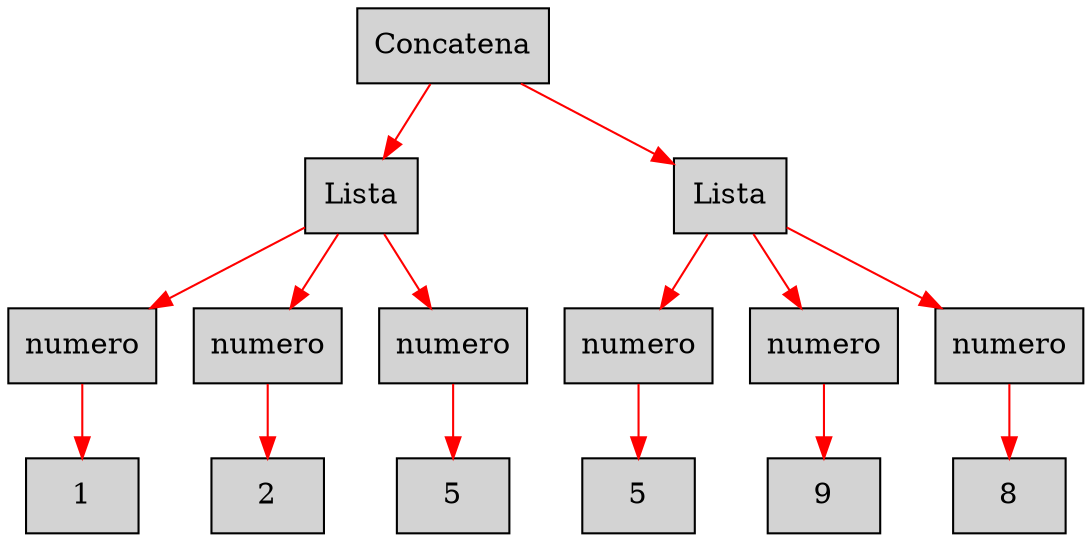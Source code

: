 digraph G {node[shape=box, style=filled]; edge[color=red]
node84634501[label="Concatena"];
 node84634501->node1174310407;node1174310407[label="Lista"];
 node1174310407->node355681525;node355681525[label="numero"];
 node355681525->node779456386;node779456386[label="1"];
 node1174310407->node1887211146;node1887211146[label="numero"];
 node1887211146->node1103341620;node1103341620[label="2"];
 node1174310407->node1322797077;node1322797077[label="numero"];
 node1322797077->node1288947667;node1288947667[label="5"];
 node84634501->node1489963037;node1489963037[label="Lista"];
 node1489963037->node76650808;node76650808[label="numero"];
 node76650808->node134603103;node134603103[label="5"];
 node1489963037->node1522160339;node1522160339[label="numero"];
 node1522160339->node2056599161;node2056599161[label="9"];
 node1489963037->node1917134922;node1917134922[label="numero"];
 node1917134922->node1433219140;node1433219140[label="8"];

}
